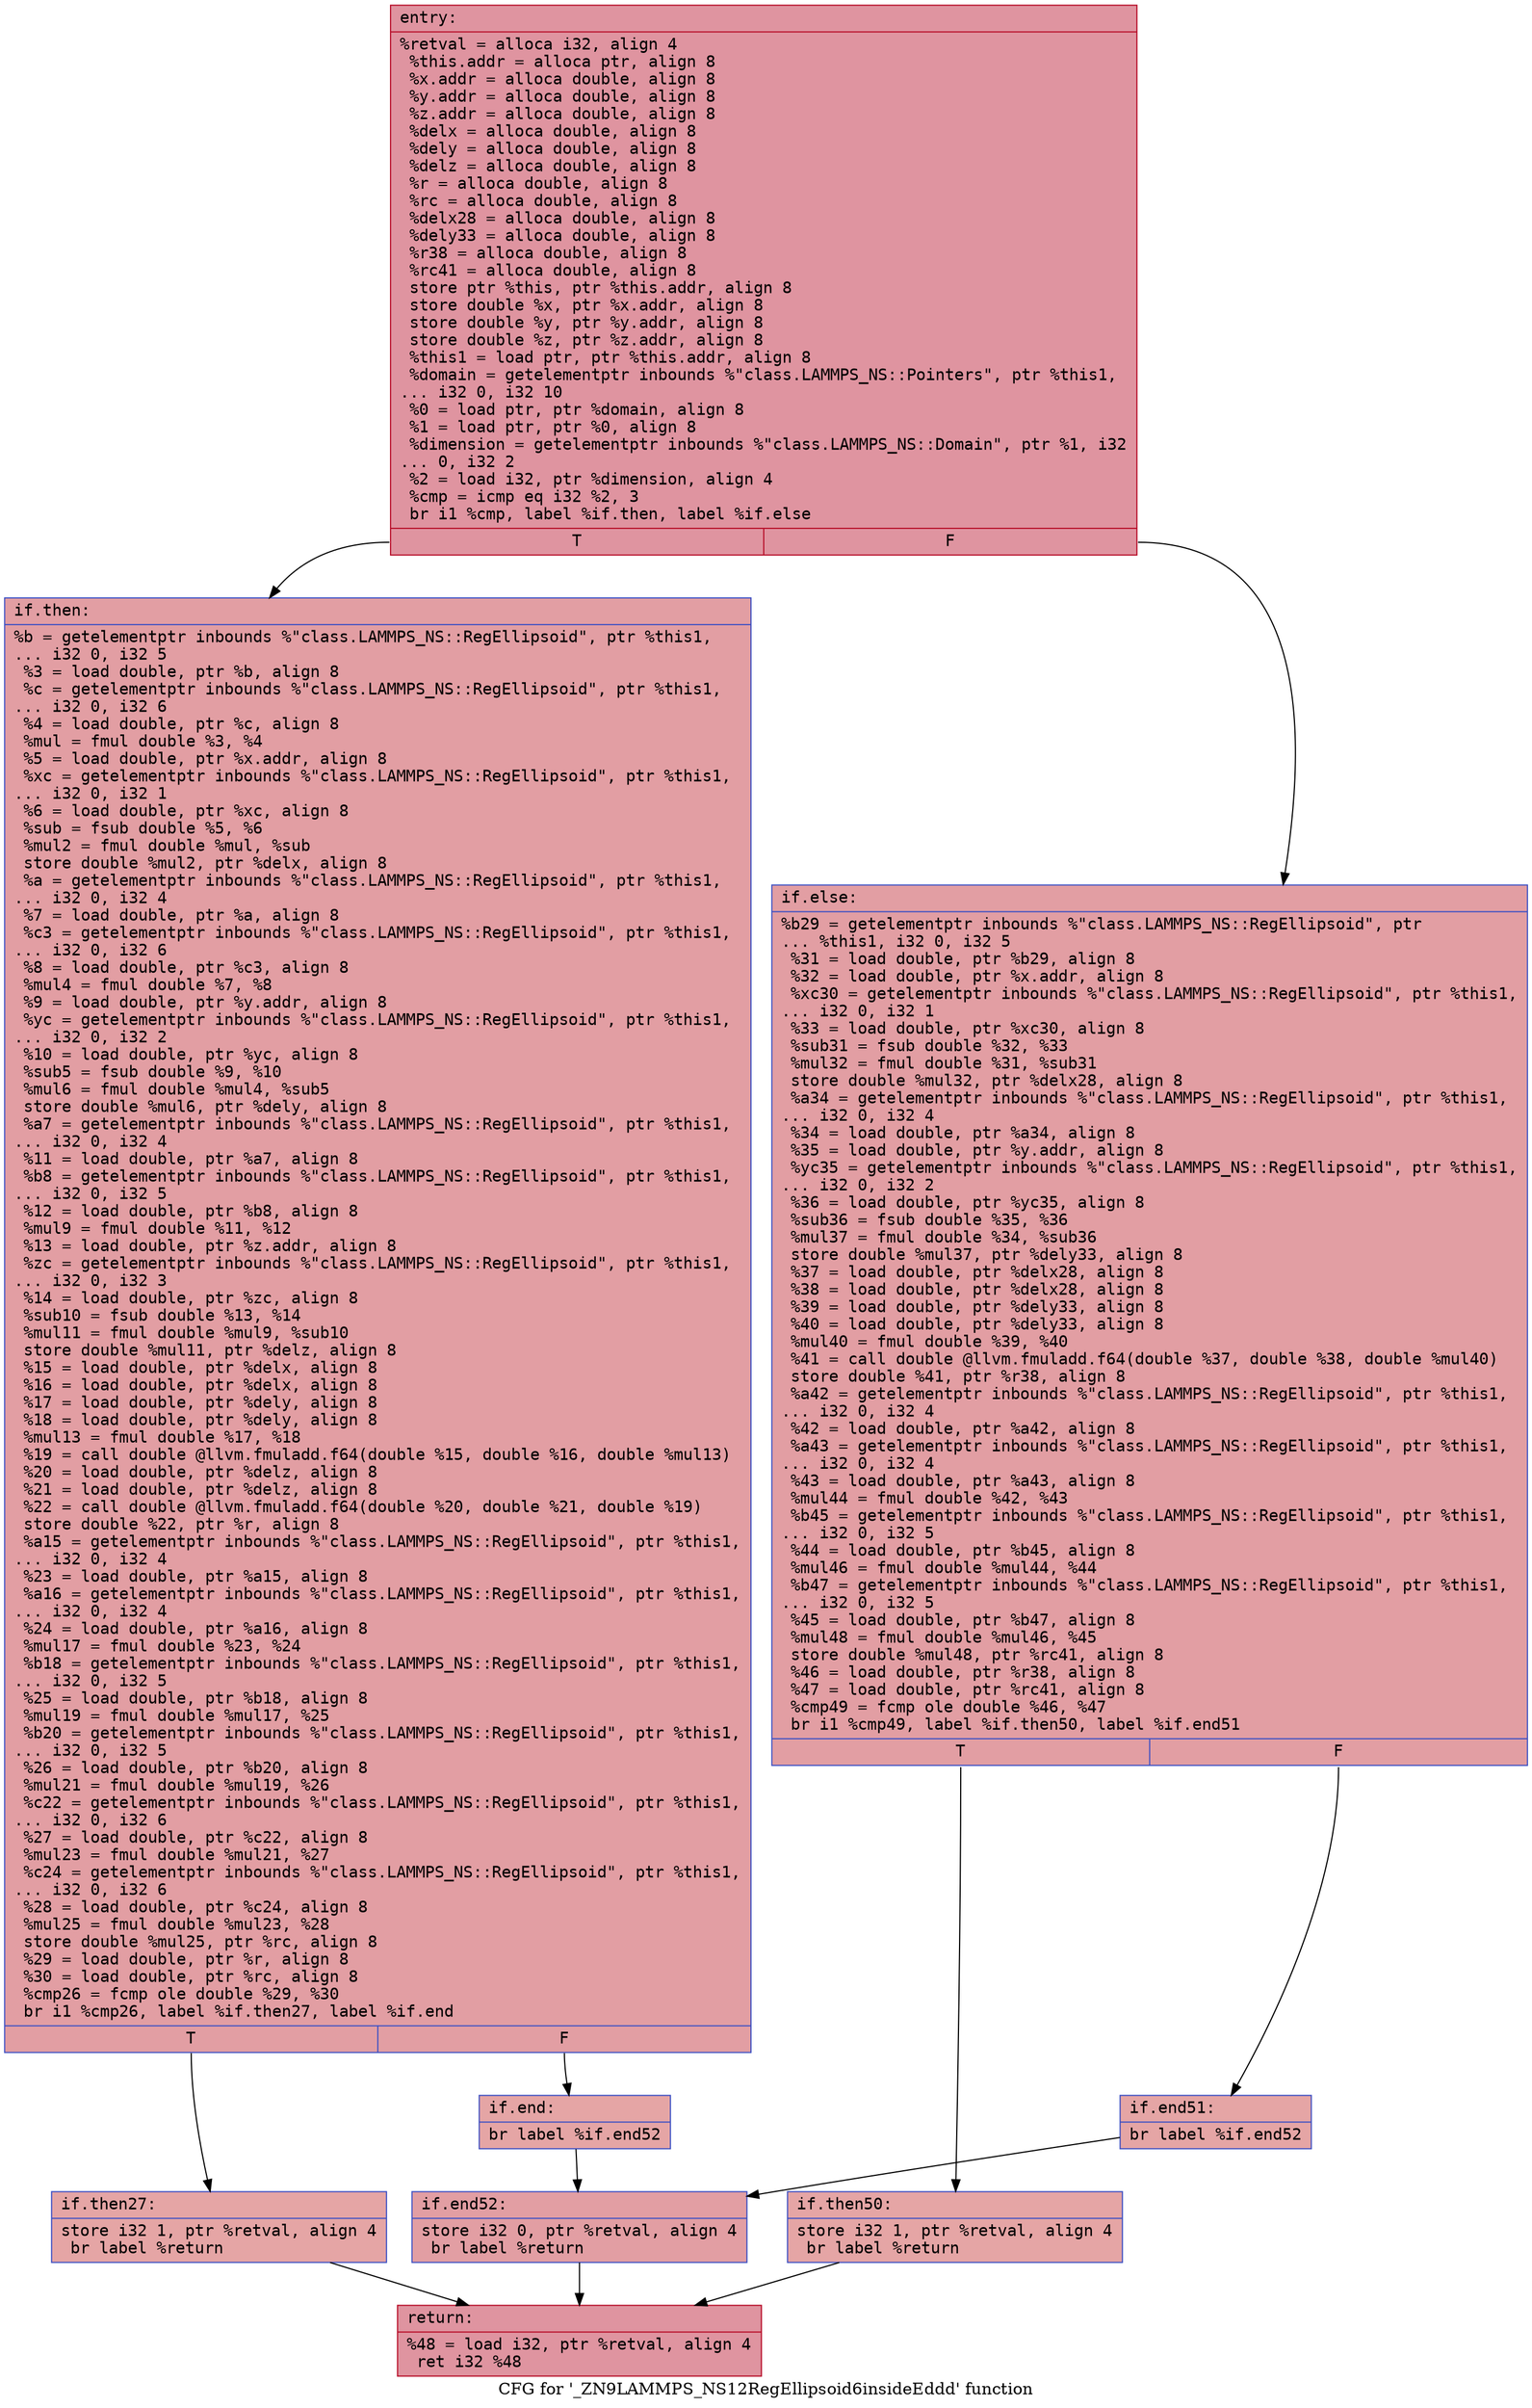 digraph "CFG for '_ZN9LAMMPS_NS12RegEllipsoid6insideEddd' function" {
	label="CFG for '_ZN9LAMMPS_NS12RegEllipsoid6insideEddd' function";

	Node0x56554da13620 [shape=record,color="#b70d28ff", style=filled, fillcolor="#b70d2870" fontname="Courier",label="{entry:\l|  %retval = alloca i32, align 4\l  %this.addr = alloca ptr, align 8\l  %x.addr = alloca double, align 8\l  %y.addr = alloca double, align 8\l  %z.addr = alloca double, align 8\l  %delx = alloca double, align 8\l  %dely = alloca double, align 8\l  %delz = alloca double, align 8\l  %r = alloca double, align 8\l  %rc = alloca double, align 8\l  %delx28 = alloca double, align 8\l  %dely33 = alloca double, align 8\l  %r38 = alloca double, align 8\l  %rc41 = alloca double, align 8\l  store ptr %this, ptr %this.addr, align 8\l  store double %x, ptr %x.addr, align 8\l  store double %y, ptr %y.addr, align 8\l  store double %z, ptr %z.addr, align 8\l  %this1 = load ptr, ptr %this.addr, align 8\l  %domain = getelementptr inbounds %\"class.LAMMPS_NS::Pointers\", ptr %this1,\l... i32 0, i32 10\l  %0 = load ptr, ptr %domain, align 8\l  %1 = load ptr, ptr %0, align 8\l  %dimension = getelementptr inbounds %\"class.LAMMPS_NS::Domain\", ptr %1, i32\l... 0, i32 2\l  %2 = load i32, ptr %dimension, align 4\l  %cmp = icmp eq i32 %2, 3\l  br i1 %cmp, label %if.then, label %if.else\l|{<s0>T|<s1>F}}"];
	Node0x56554da13620:s0 -> Node0x56554da14a20[tooltip="entry -> if.then\nProbability 50.00%" ];
	Node0x56554da13620:s1 -> Node0x56554da14a90[tooltip="entry -> if.else\nProbability 50.00%" ];
	Node0x56554da14a20 [shape=record,color="#3d50c3ff", style=filled, fillcolor="#be242e70" fontname="Courier",label="{if.then:\l|  %b = getelementptr inbounds %\"class.LAMMPS_NS::RegEllipsoid\", ptr %this1,\l... i32 0, i32 5\l  %3 = load double, ptr %b, align 8\l  %c = getelementptr inbounds %\"class.LAMMPS_NS::RegEllipsoid\", ptr %this1,\l... i32 0, i32 6\l  %4 = load double, ptr %c, align 8\l  %mul = fmul double %3, %4\l  %5 = load double, ptr %x.addr, align 8\l  %xc = getelementptr inbounds %\"class.LAMMPS_NS::RegEllipsoid\", ptr %this1,\l... i32 0, i32 1\l  %6 = load double, ptr %xc, align 8\l  %sub = fsub double %5, %6\l  %mul2 = fmul double %mul, %sub\l  store double %mul2, ptr %delx, align 8\l  %a = getelementptr inbounds %\"class.LAMMPS_NS::RegEllipsoid\", ptr %this1,\l... i32 0, i32 4\l  %7 = load double, ptr %a, align 8\l  %c3 = getelementptr inbounds %\"class.LAMMPS_NS::RegEllipsoid\", ptr %this1,\l... i32 0, i32 6\l  %8 = load double, ptr %c3, align 8\l  %mul4 = fmul double %7, %8\l  %9 = load double, ptr %y.addr, align 8\l  %yc = getelementptr inbounds %\"class.LAMMPS_NS::RegEllipsoid\", ptr %this1,\l... i32 0, i32 2\l  %10 = load double, ptr %yc, align 8\l  %sub5 = fsub double %9, %10\l  %mul6 = fmul double %mul4, %sub5\l  store double %mul6, ptr %dely, align 8\l  %a7 = getelementptr inbounds %\"class.LAMMPS_NS::RegEllipsoid\", ptr %this1,\l... i32 0, i32 4\l  %11 = load double, ptr %a7, align 8\l  %b8 = getelementptr inbounds %\"class.LAMMPS_NS::RegEllipsoid\", ptr %this1,\l... i32 0, i32 5\l  %12 = load double, ptr %b8, align 8\l  %mul9 = fmul double %11, %12\l  %13 = load double, ptr %z.addr, align 8\l  %zc = getelementptr inbounds %\"class.LAMMPS_NS::RegEllipsoid\", ptr %this1,\l... i32 0, i32 3\l  %14 = load double, ptr %zc, align 8\l  %sub10 = fsub double %13, %14\l  %mul11 = fmul double %mul9, %sub10\l  store double %mul11, ptr %delz, align 8\l  %15 = load double, ptr %delx, align 8\l  %16 = load double, ptr %delx, align 8\l  %17 = load double, ptr %dely, align 8\l  %18 = load double, ptr %dely, align 8\l  %mul13 = fmul double %17, %18\l  %19 = call double @llvm.fmuladd.f64(double %15, double %16, double %mul13)\l  %20 = load double, ptr %delz, align 8\l  %21 = load double, ptr %delz, align 8\l  %22 = call double @llvm.fmuladd.f64(double %20, double %21, double %19)\l  store double %22, ptr %r, align 8\l  %a15 = getelementptr inbounds %\"class.LAMMPS_NS::RegEllipsoid\", ptr %this1,\l... i32 0, i32 4\l  %23 = load double, ptr %a15, align 8\l  %a16 = getelementptr inbounds %\"class.LAMMPS_NS::RegEllipsoid\", ptr %this1,\l... i32 0, i32 4\l  %24 = load double, ptr %a16, align 8\l  %mul17 = fmul double %23, %24\l  %b18 = getelementptr inbounds %\"class.LAMMPS_NS::RegEllipsoid\", ptr %this1,\l... i32 0, i32 5\l  %25 = load double, ptr %b18, align 8\l  %mul19 = fmul double %mul17, %25\l  %b20 = getelementptr inbounds %\"class.LAMMPS_NS::RegEllipsoid\", ptr %this1,\l... i32 0, i32 5\l  %26 = load double, ptr %b20, align 8\l  %mul21 = fmul double %mul19, %26\l  %c22 = getelementptr inbounds %\"class.LAMMPS_NS::RegEllipsoid\", ptr %this1,\l... i32 0, i32 6\l  %27 = load double, ptr %c22, align 8\l  %mul23 = fmul double %mul21, %27\l  %c24 = getelementptr inbounds %\"class.LAMMPS_NS::RegEllipsoid\", ptr %this1,\l... i32 0, i32 6\l  %28 = load double, ptr %c24, align 8\l  %mul25 = fmul double %mul23, %28\l  store double %mul25, ptr %rc, align 8\l  %29 = load double, ptr %r, align 8\l  %30 = load double, ptr %rc, align 8\l  %cmp26 = fcmp ole double %29, %30\l  br i1 %cmp26, label %if.then27, label %if.end\l|{<s0>T|<s1>F}}"];
	Node0x56554da14a20:s0 -> Node0x56554da4be90[tooltip="if.then -> if.then27\nProbability 50.00%" ];
	Node0x56554da14a20:s1 -> Node0x56554da4bee0[tooltip="if.then -> if.end\nProbability 50.00%" ];
	Node0x56554da4be90 [shape=record,color="#3d50c3ff", style=filled, fillcolor="#c5333470" fontname="Courier",label="{if.then27:\l|  store i32 1, ptr %retval, align 4\l  br label %return\l}"];
	Node0x56554da4be90 -> Node0x56554da4c0a0[tooltip="if.then27 -> return\nProbability 100.00%" ];
	Node0x56554da4bee0 [shape=record,color="#3d50c3ff", style=filled, fillcolor="#c5333470" fontname="Courier",label="{if.end:\l|  br label %if.end52\l}"];
	Node0x56554da4bee0 -> Node0x56554da4c180[tooltip="if.end -> if.end52\nProbability 100.00%" ];
	Node0x56554da14a90 [shape=record,color="#3d50c3ff", style=filled, fillcolor="#be242e70" fontname="Courier",label="{if.else:\l|  %b29 = getelementptr inbounds %\"class.LAMMPS_NS::RegEllipsoid\", ptr\l... %this1, i32 0, i32 5\l  %31 = load double, ptr %b29, align 8\l  %32 = load double, ptr %x.addr, align 8\l  %xc30 = getelementptr inbounds %\"class.LAMMPS_NS::RegEllipsoid\", ptr %this1,\l... i32 0, i32 1\l  %33 = load double, ptr %xc30, align 8\l  %sub31 = fsub double %32, %33\l  %mul32 = fmul double %31, %sub31\l  store double %mul32, ptr %delx28, align 8\l  %a34 = getelementptr inbounds %\"class.LAMMPS_NS::RegEllipsoid\", ptr %this1,\l... i32 0, i32 4\l  %34 = load double, ptr %a34, align 8\l  %35 = load double, ptr %y.addr, align 8\l  %yc35 = getelementptr inbounds %\"class.LAMMPS_NS::RegEllipsoid\", ptr %this1,\l... i32 0, i32 2\l  %36 = load double, ptr %yc35, align 8\l  %sub36 = fsub double %35, %36\l  %mul37 = fmul double %34, %sub36\l  store double %mul37, ptr %dely33, align 8\l  %37 = load double, ptr %delx28, align 8\l  %38 = load double, ptr %delx28, align 8\l  %39 = load double, ptr %dely33, align 8\l  %40 = load double, ptr %dely33, align 8\l  %mul40 = fmul double %39, %40\l  %41 = call double @llvm.fmuladd.f64(double %37, double %38, double %mul40)\l  store double %41, ptr %r38, align 8\l  %a42 = getelementptr inbounds %\"class.LAMMPS_NS::RegEllipsoid\", ptr %this1,\l... i32 0, i32 4\l  %42 = load double, ptr %a42, align 8\l  %a43 = getelementptr inbounds %\"class.LAMMPS_NS::RegEllipsoid\", ptr %this1,\l... i32 0, i32 4\l  %43 = load double, ptr %a43, align 8\l  %mul44 = fmul double %42, %43\l  %b45 = getelementptr inbounds %\"class.LAMMPS_NS::RegEllipsoid\", ptr %this1,\l... i32 0, i32 5\l  %44 = load double, ptr %b45, align 8\l  %mul46 = fmul double %mul44, %44\l  %b47 = getelementptr inbounds %\"class.LAMMPS_NS::RegEllipsoid\", ptr %this1,\l... i32 0, i32 5\l  %45 = load double, ptr %b47, align 8\l  %mul48 = fmul double %mul46, %45\l  store double %mul48, ptr %rc41, align 8\l  %46 = load double, ptr %r38, align 8\l  %47 = load double, ptr %rc41, align 8\l  %cmp49 = fcmp ole double %46, %47\l  br i1 %cmp49, label %if.then50, label %if.end51\l|{<s0>T|<s1>F}}"];
	Node0x56554da14a90:s0 -> Node0x56554da4e2b0[tooltip="if.else -> if.then50\nProbability 50.00%" ];
	Node0x56554da14a90:s1 -> Node0x56554da4e300[tooltip="if.else -> if.end51\nProbability 50.00%" ];
	Node0x56554da4e2b0 [shape=record,color="#3d50c3ff", style=filled, fillcolor="#c5333470" fontname="Courier",label="{if.then50:\l|  store i32 1, ptr %retval, align 4\l  br label %return\l}"];
	Node0x56554da4e2b0 -> Node0x56554da4c0a0[tooltip="if.then50 -> return\nProbability 100.00%" ];
	Node0x56554da4e300 [shape=record,color="#3d50c3ff", style=filled, fillcolor="#c5333470" fontname="Courier",label="{if.end51:\l|  br label %if.end52\l}"];
	Node0x56554da4e300 -> Node0x56554da4c180[tooltip="if.end51 -> if.end52\nProbability 100.00%" ];
	Node0x56554da4c180 [shape=record,color="#3d50c3ff", style=filled, fillcolor="#be242e70" fontname="Courier",label="{if.end52:\l|  store i32 0, ptr %retval, align 4\l  br label %return\l}"];
	Node0x56554da4c180 -> Node0x56554da4c0a0[tooltip="if.end52 -> return\nProbability 100.00%" ];
	Node0x56554da4c0a0 [shape=record,color="#b70d28ff", style=filled, fillcolor="#b70d2870" fontname="Courier",label="{return:\l|  %48 = load i32, ptr %retval, align 4\l  ret i32 %48\l}"];
}
